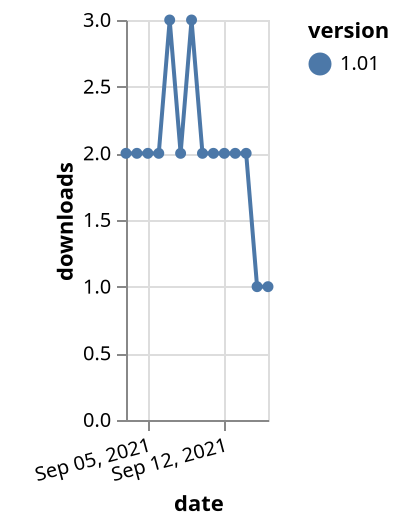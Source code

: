 {"$schema": "https://vega.github.io/schema/vega-lite/v5.json", "description": "A simple bar chart with embedded data.", "data": {"values": [{"date": "2021-09-03", "total": 1803, "delta": 2, "version": "1.01"}, {"date": "2021-09-04", "total": 1805, "delta": 2, "version": "1.01"}, {"date": "2021-09-05", "total": 1807, "delta": 2, "version": "1.01"}, {"date": "2021-09-06", "total": 1809, "delta": 2, "version": "1.01"}, {"date": "2021-09-07", "total": 1812, "delta": 3, "version": "1.01"}, {"date": "2021-09-08", "total": 1814, "delta": 2, "version": "1.01"}, {"date": "2021-09-09", "total": 1817, "delta": 3, "version": "1.01"}, {"date": "2021-09-10", "total": 1819, "delta": 2, "version": "1.01"}, {"date": "2021-09-11", "total": 1821, "delta": 2, "version": "1.01"}, {"date": "2021-09-12", "total": 1823, "delta": 2, "version": "1.01"}, {"date": "2021-09-13", "total": 1825, "delta": 2, "version": "1.01"}, {"date": "2021-09-14", "total": 1827, "delta": 2, "version": "1.01"}, {"date": "2021-09-15", "total": 1828, "delta": 1, "version": "1.01"}, {"date": "2021-09-16", "total": 1829, "delta": 1, "version": "1.01"}]}, "width": "container", "mark": {"type": "line", "point": {"filled": true}}, "encoding": {"x": {"field": "date", "type": "temporal", "timeUnit": "yearmonthdate", "title": "date", "axis": {"labelAngle": -15}}, "y": {"field": "delta", "type": "quantitative", "title": "downloads"}, "color": {"field": "version", "type": "nominal"}, "tooltip": {"field": "delta"}}}
